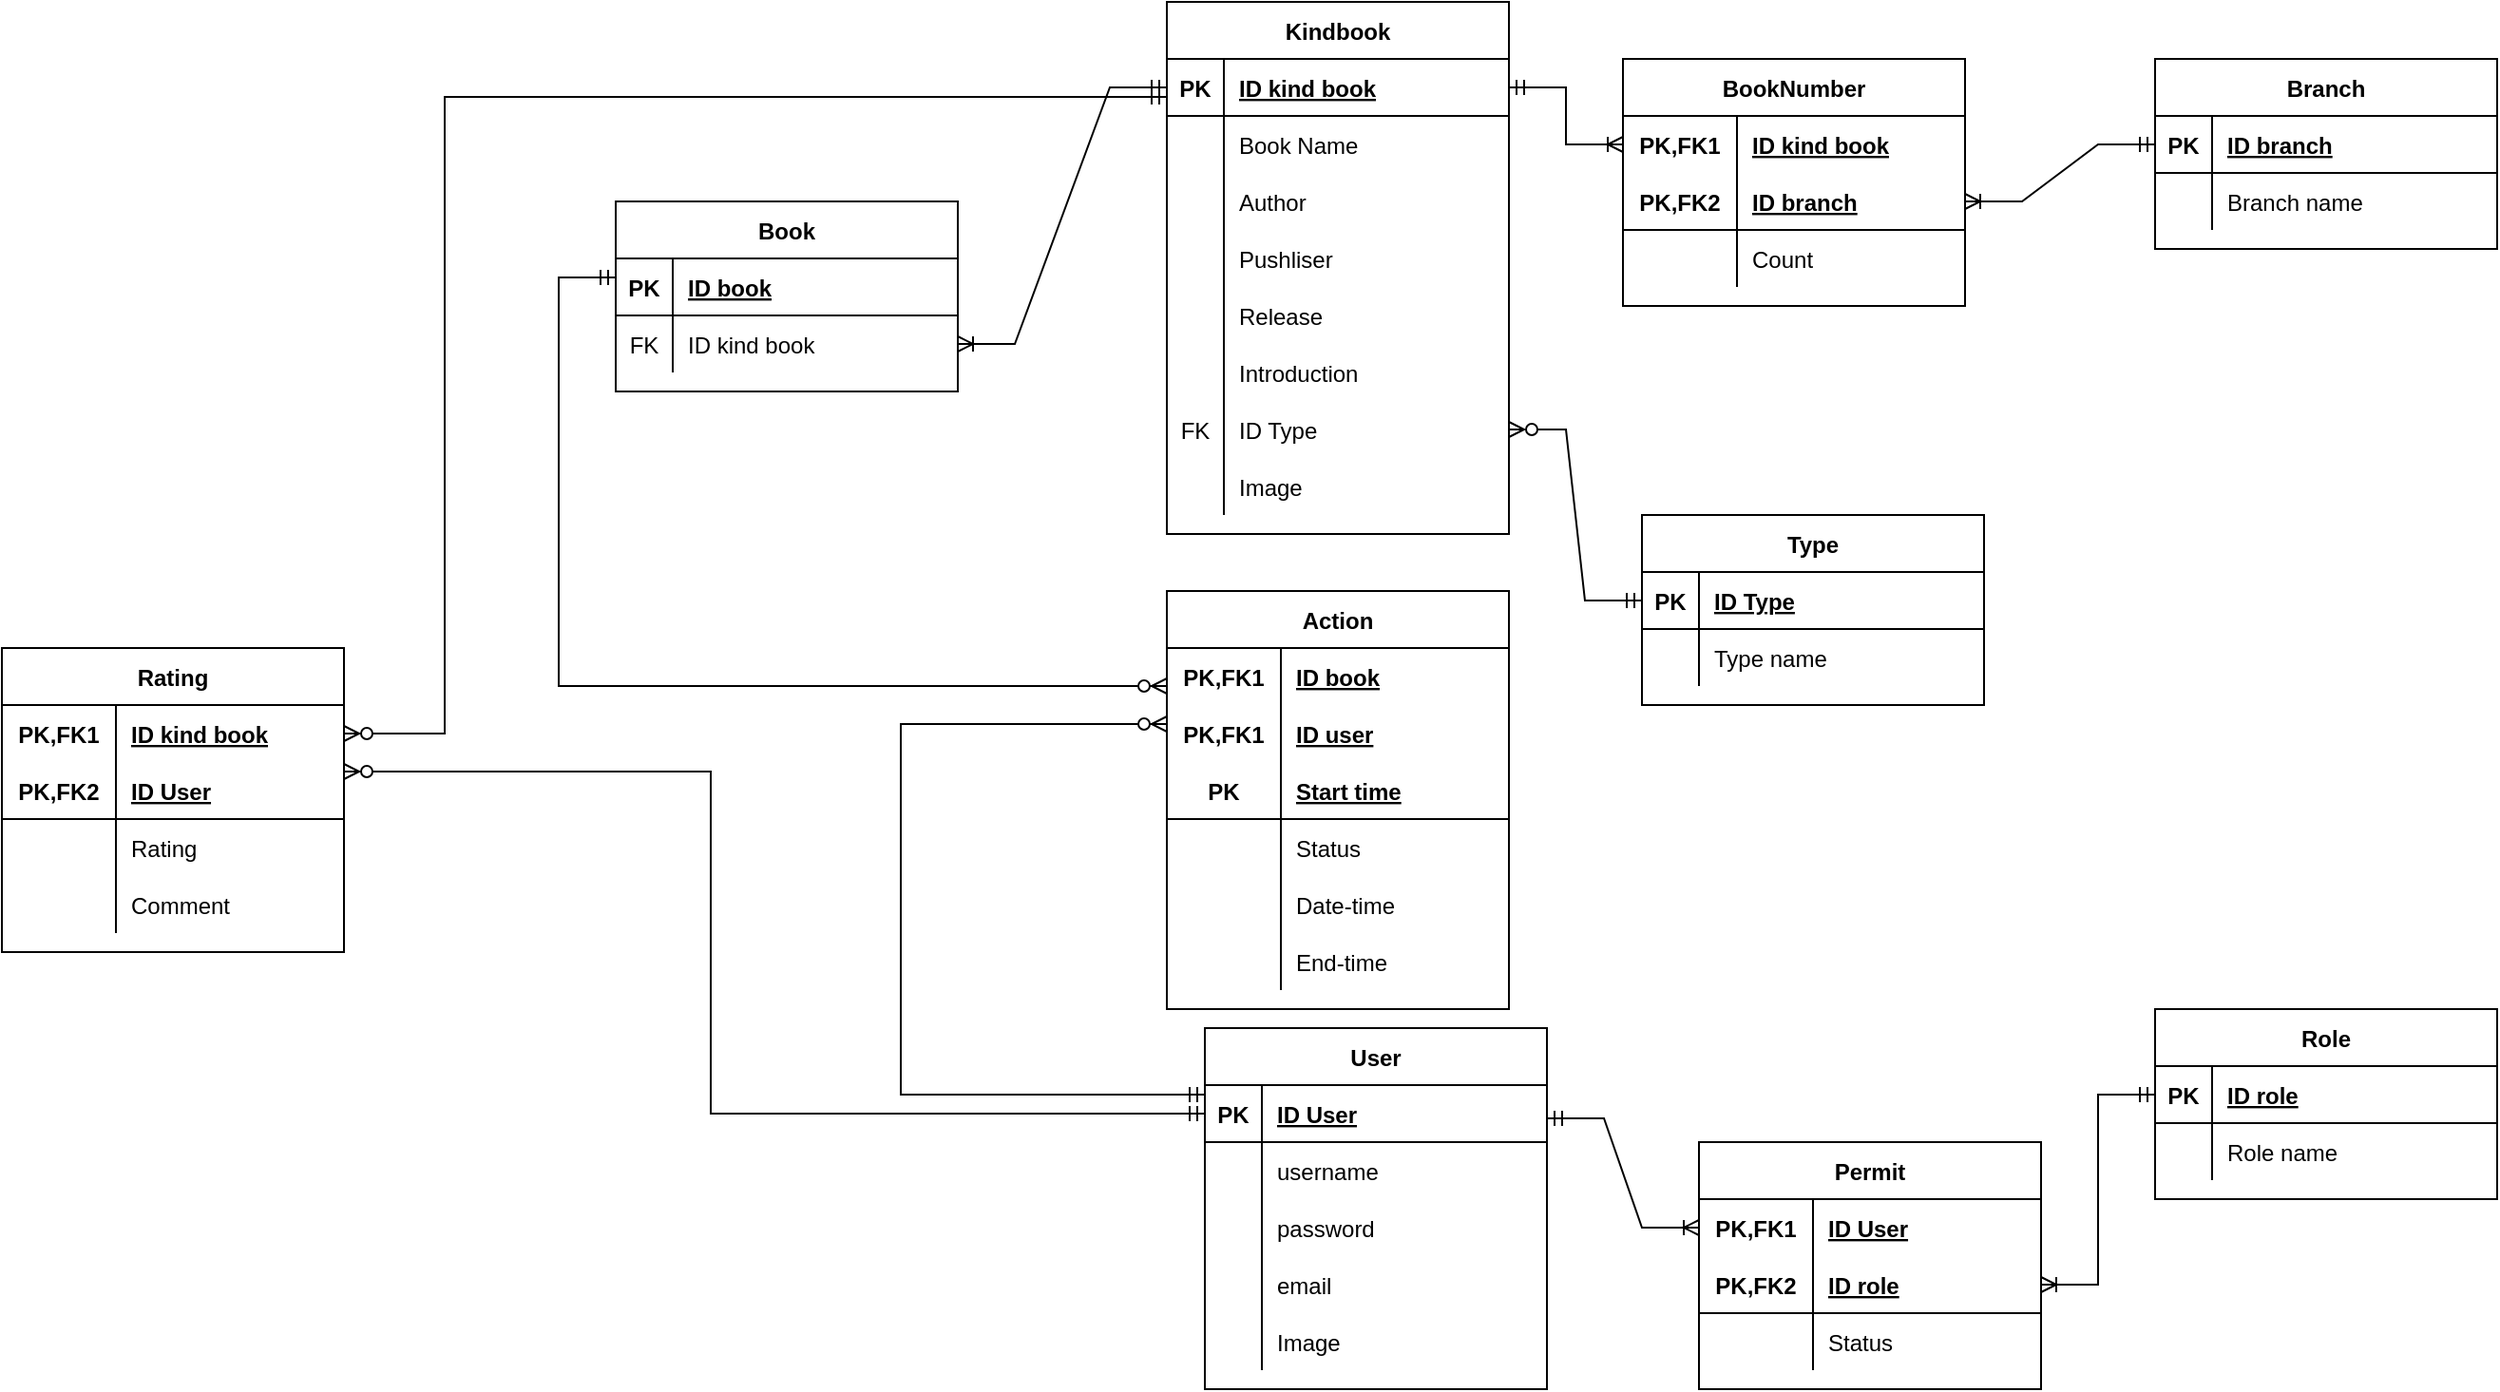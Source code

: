 <mxfile version="20.2.3" type="device"><diagram id="ynbLyinVr9GkVWwmuMhl" name="Trang-1"><mxGraphModel dx="2249" dy="794" grid="1" gridSize="10" guides="1" tooltips="1" connect="1" arrows="1" fold="1" page="1" pageScale="1" pageWidth="827" pageHeight="1169" math="0" shadow="0"><root><mxCell id="0"/><mxCell id="1" parent="0"/><mxCell id="u2M3tvChllWjG_p4Eokf-32" value="Kindbook" style="shape=table;startSize=30;container=1;collapsible=1;childLayout=tableLayout;fixedRows=1;rowLines=0;fontStyle=1;align=center;resizeLast=1;" parent="1" vertex="1"><mxGeometry x="110" y="330" width="180" height="280" as="geometry"/></mxCell><mxCell id="u2M3tvChllWjG_p4Eokf-33" value="" style="shape=tableRow;horizontal=0;startSize=0;swimlaneHead=0;swimlaneBody=0;fillColor=none;collapsible=0;dropTarget=0;points=[[0,0.5],[1,0.5]];portConstraint=eastwest;top=0;left=0;right=0;bottom=1;" parent="u2M3tvChllWjG_p4Eokf-32" vertex="1"><mxGeometry y="30" width="180" height="30" as="geometry"/></mxCell><mxCell id="u2M3tvChllWjG_p4Eokf-34" value="PK" style="shape=partialRectangle;connectable=0;fillColor=none;top=0;left=0;bottom=0;right=0;fontStyle=1;overflow=hidden;" parent="u2M3tvChllWjG_p4Eokf-33" vertex="1"><mxGeometry width="30" height="30" as="geometry"><mxRectangle width="30" height="30" as="alternateBounds"/></mxGeometry></mxCell><mxCell id="u2M3tvChllWjG_p4Eokf-35" value="ID kind book" style="shape=partialRectangle;connectable=0;fillColor=none;top=0;left=0;bottom=0;right=0;align=left;spacingLeft=6;fontStyle=5;overflow=hidden;" parent="u2M3tvChllWjG_p4Eokf-33" vertex="1"><mxGeometry x="30" width="150" height="30" as="geometry"><mxRectangle width="150" height="30" as="alternateBounds"/></mxGeometry></mxCell><mxCell id="u2M3tvChllWjG_p4Eokf-36" value="" style="shape=tableRow;horizontal=0;startSize=0;swimlaneHead=0;swimlaneBody=0;fillColor=none;collapsible=0;dropTarget=0;points=[[0,0.5],[1,0.5]];portConstraint=eastwest;top=0;left=0;right=0;bottom=0;" parent="u2M3tvChllWjG_p4Eokf-32" vertex="1"><mxGeometry y="60" width="180" height="30" as="geometry"/></mxCell><mxCell id="u2M3tvChllWjG_p4Eokf-37" value="" style="shape=partialRectangle;connectable=0;fillColor=none;top=0;left=0;bottom=0;right=0;editable=1;overflow=hidden;" parent="u2M3tvChllWjG_p4Eokf-36" vertex="1"><mxGeometry width="30" height="30" as="geometry"><mxRectangle width="30" height="30" as="alternateBounds"/></mxGeometry></mxCell><mxCell id="u2M3tvChllWjG_p4Eokf-38" value="Book Name" style="shape=partialRectangle;connectable=0;fillColor=none;top=0;left=0;bottom=0;right=0;align=left;spacingLeft=6;overflow=hidden;" parent="u2M3tvChllWjG_p4Eokf-36" vertex="1"><mxGeometry x="30" width="150" height="30" as="geometry"><mxRectangle width="150" height="30" as="alternateBounds"/></mxGeometry></mxCell><mxCell id="u2M3tvChllWjG_p4Eokf-39" value="" style="shape=tableRow;horizontal=0;startSize=0;swimlaneHead=0;swimlaneBody=0;fillColor=none;collapsible=0;dropTarget=0;points=[[0,0.5],[1,0.5]];portConstraint=eastwest;top=0;left=0;right=0;bottom=0;" parent="u2M3tvChllWjG_p4Eokf-32" vertex="1"><mxGeometry y="90" width="180" height="30" as="geometry"/></mxCell><mxCell id="u2M3tvChllWjG_p4Eokf-40" value="" style="shape=partialRectangle;connectable=0;fillColor=none;top=0;left=0;bottom=0;right=0;editable=1;overflow=hidden;" parent="u2M3tvChllWjG_p4Eokf-39" vertex="1"><mxGeometry width="30" height="30" as="geometry"><mxRectangle width="30" height="30" as="alternateBounds"/></mxGeometry></mxCell><mxCell id="u2M3tvChllWjG_p4Eokf-41" value="Author" style="shape=partialRectangle;connectable=0;fillColor=none;top=0;left=0;bottom=0;right=0;align=left;spacingLeft=6;overflow=hidden;" parent="u2M3tvChllWjG_p4Eokf-39" vertex="1"><mxGeometry x="30" width="150" height="30" as="geometry"><mxRectangle width="150" height="30" as="alternateBounds"/></mxGeometry></mxCell><mxCell id="u2M3tvChllWjG_p4Eokf-42" value="" style="shape=tableRow;horizontal=0;startSize=0;swimlaneHead=0;swimlaneBody=0;fillColor=none;collapsible=0;dropTarget=0;points=[[0,0.5],[1,0.5]];portConstraint=eastwest;top=0;left=0;right=0;bottom=0;" parent="u2M3tvChllWjG_p4Eokf-32" vertex="1"><mxGeometry y="120" width="180" height="30" as="geometry"/></mxCell><mxCell id="u2M3tvChllWjG_p4Eokf-43" value="" style="shape=partialRectangle;connectable=0;fillColor=none;top=0;left=0;bottom=0;right=0;editable=1;overflow=hidden;" parent="u2M3tvChllWjG_p4Eokf-42" vertex="1"><mxGeometry width="30" height="30" as="geometry"><mxRectangle width="30" height="30" as="alternateBounds"/></mxGeometry></mxCell><mxCell id="u2M3tvChllWjG_p4Eokf-44" value="Pushliser" style="shape=partialRectangle;connectable=0;fillColor=none;top=0;left=0;bottom=0;right=0;align=left;spacingLeft=6;overflow=hidden;" parent="u2M3tvChllWjG_p4Eokf-42" vertex="1"><mxGeometry x="30" width="150" height="30" as="geometry"><mxRectangle width="150" height="30" as="alternateBounds"/></mxGeometry></mxCell><mxCell id="u2M3tvChllWjG_p4Eokf-45" value="" style="shape=tableRow;horizontal=0;startSize=0;swimlaneHead=0;swimlaneBody=0;fillColor=none;collapsible=0;dropTarget=0;points=[[0,0.5],[1,0.5]];portConstraint=eastwest;top=0;left=0;right=0;bottom=0;" parent="u2M3tvChllWjG_p4Eokf-32" vertex="1"><mxGeometry y="150" width="180" height="30" as="geometry"/></mxCell><mxCell id="u2M3tvChllWjG_p4Eokf-46" value="" style="shape=partialRectangle;connectable=0;fillColor=none;top=0;left=0;bottom=0;right=0;editable=1;overflow=hidden;" parent="u2M3tvChllWjG_p4Eokf-45" vertex="1"><mxGeometry width="30" height="30" as="geometry"><mxRectangle width="30" height="30" as="alternateBounds"/></mxGeometry></mxCell><mxCell id="u2M3tvChllWjG_p4Eokf-47" value="Release" style="shape=partialRectangle;connectable=0;fillColor=none;top=0;left=0;bottom=0;right=0;align=left;spacingLeft=6;overflow=hidden;" parent="u2M3tvChllWjG_p4Eokf-45" vertex="1"><mxGeometry x="30" width="150" height="30" as="geometry"><mxRectangle width="150" height="30" as="alternateBounds"/></mxGeometry></mxCell><mxCell id="u2M3tvChllWjG_p4Eokf-48" value="" style="shape=tableRow;horizontal=0;startSize=0;swimlaneHead=0;swimlaneBody=0;fillColor=none;collapsible=0;dropTarget=0;points=[[0,0.5],[1,0.5]];portConstraint=eastwest;top=0;left=0;right=0;bottom=0;" parent="u2M3tvChllWjG_p4Eokf-32" vertex="1"><mxGeometry y="180" width="180" height="30" as="geometry"/></mxCell><mxCell id="u2M3tvChllWjG_p4Eokf-49" value="" style="shape=partialRectangle;connectable=0;fillColor=none;top=0;left=0;bottom=0;right=0;editable=1;overflow=hidden;" parent="u2M3tvChllWjG_p4Eokf-48" vertex="1"><mxGeometry width="30" height="30" as="geometry"><mxRectangle width="30" height="30" as="alternateBounds"/></mxGeometry></mxCell><mxCell id="u2M3tvChllWjG_p4Eokf-50" value="Introduction" style="shape=partialRectangle;connectable=0;fillColor=none;top=0;left=0;bottom=0;right=0;align=left;spacingLeft=6;overflow=hidden;" parent="u2M3tvChllWjG_p4Eokf-48" vertex="1"><mxGeometry x="30" width="150" height="30" as="geometry"><mxRectangle width="150" height="30" as="alternateBounds"/></mxGeometry></mxCell><mxCell id="u2M3tvChllWjG_p4Eokf-151" value="" style="shape=tableRow;horizontal=0;startSize=0;swimlaneHead=0;swimlaneBody=0;fillColor=none;collapsible=0;dropTarget=0;points=[[0,0.5],[1,0.5]];portConstraint=eastwest;top=0;left=0;right=0;bottom=0;" parent="u2M3tvChllWjG_p4Eokf-32" vertex="1"><mxGeometry y="210" width="180" height="30" as="geometry"/></mxCell><mxCell id="u2M3tvChllWjG_p4Eokf-152" value="FK" style="shape=partialRectangle;connectable=0;fillColor=none;top=0;left=0;bottom=0;right=0;editable=1;overflow=hidden;" parent="u2M3tvChllWjG_p4Eokf-151" vertex="1"><mxGeometry width="30" height="30" as="geometry"><mxRectangle width="30" height="30" as="alternateBounds"/></mxGeometry></mxCell><mxCell id="u2M3tvChllWjG_p4Eokf-153" value="ID Type" style="shape=partialRectangle;connectable=0;fillColor=none;top=0;left=0;bottom=0;right=0;align=left;spacingLeft=6;overflow=hidden;" parent="u2M3tvChllWjG_p4Eokf-151" vertex="1"><mxGeometry x="30" width="150" height="30" as="geometry"><mxRectangle width="150" height="30" as="alternateBounds"/></mxGeometry></mxCell><mxCell id="UcH293ImdCMEPol0Ct0X-11" value="" style="shape=tableRow;horizontal=0;startSize=0;swimlaneHead=0;swimlaneBody=0;fillColor=none;collapsible=0;dropTarget=0;points=[[0,0.5],[1,0.5]];portConstraint=eastwest;top=0;left=0;right=0;bottom=0;" vertex="1" parent="u2M3tvChllWjG_p4Eokf-32"><mxGeometry y="240" width="180" height="30" as="geometry"/></mxCell><mxCell id="UcH293ImdCMEPol0Ct0X-12" value="" style="shape=partialRectangle;connectable=0;fillColor=none;top=0;left=0;bottom=0;right=0;editable=1;overflow=hidden;" vertex="1" parent="UcH293ImdCMEPol0Ct0X-11"><mxGeometry width="30" height="30" as="geometry"><mxRectangle width="30" height="30" as="alternateBounds"/></mxGeometry></mxCell><mxCell id="UcH293ImdCMEPol0Ct0X-13" value="Image" style="shape=partialRectangle;connectable=0;fillColor=none;top=0;left=0;bottom=0;right=0;align=left;spacingLeft=6;overflow=hidden;" vertex="1" parent="UcH293ImdCMEPol0Ct0X-11"><mxGeometry x="30" width="150" height="30" as="geometry"><mxRectangle width="150" height="30" as="alternateBounds"/></mxGeometry></mxCell><mxCell id="u2M3tvChllWjG_p4Eokf-51" value="Branch" style="shape=table;startSize=30;container=1;collapsible=1;childLayout=tableLayout;fixedRows=1;rowLines=0;fontStyle=1;align=center;resizeLast=1;" parent="1" vertex="1"><mxGeometry x="630" y="360" width="180" height="100" as="geometry"/></mxCell><mxCell id="u2M3tvChllWjG_p4Eokf-52" value="" style="shape=tableRow;horizontal=0;startSize=0;swimlaneHead=0;swimlaneBody=0;fillColor=none;collapsible=0;dropTarget=0;points=[[0,0.5],[1,0.5]];portConstraint=eastwest;top=0;left=0;right=0;bottom=1;" parent="u2M3tvChllWjG_p4Eokf-51" vertex="1"><mxGeometry y="30" width="180" height="30" as="geometry"/></mxCell><mxCell id="u2M3tvChllWjG_p4Eokf-53" value="PK" style="shape=partialRectangle;connectable=0;fillColor=none;top=0;left=0;bottom=0;right=0;fontStyle=1;overflow=hidden;" parent="u2M3tvChllWjG_p4Eokf-52" vertex="1"><mxGeometry width="30" height="30" as="geometry"><mxRectangle width="30" height="30" as="alternateBounds"/></mxGeometry></mxCell><mxCell id="u2M3tvChllWjG_p4Eokf-54" value="ID branch" style="shape=partialRectangle;connectable=0;fillColor=none;top=0;left=0;bottom=0;right=0;align=left;spacingLeft=6;fontStyle=5;overflow=hidden;" parent="u2M3tvChllWjG_p4Eokf-52" vertex="1"><mxGeometry x="30" width="150" height="30" as="geometry"><mxRectangle width="150" height="30" as="alternateBounds"/></mxGeometry></mxCell><mxCell id="u2M3tvChllWjG_p4Eokf-55" value="" style="shape=tableRow;horizontal=0;startSize=0;swimlaneHead=0;swimlaneBody=0;fillColor=none;collapsible=0;dropTarget=0;points=[[0,0.5],[1,0.5]];portConstraint=eastwest;top=0;left=0;right=0;bottom=0;" parent="u2M3tvChllWjG_p4Eokf-51" vertex="1"><mxGeometry y="60" width="180" height="30" as="geometry"/></mxCell><mxCell id="u2M3tvChllWjG_p4Eokf-56" value="" style="shape=partialRectangle;connectable=0;fillColor=none;top=0;left=0;bottom=0;right=0;editable=1;overflow=hidden;" parent="u2M3tvChllWjG_p4Eokf-55" vertex="1"><mxGeometry width="30" height="30" as="geometry"><mxRectangle width="30" height="30" as="alternateBounds"/></mxGeometry></mxCell><mxCell id="u2M3tvChllWjG_p4Eokf-57" value="Branch name" style="shape=partialRectangle;connectable=0;fillColor=none;top=0;left=0;bottom=0;right=0;align=left;spacingLeft=6;overflow=hidden;" parent="u2M3tvChllWjG_p4Eokf-55" vertex="1"><mxGeometry x="30" width="150" height="30" as="geometry"><mxRectangle width="150" height="30" as="alternateBounds"/></mxGeometry></mxCell><mxCell id="u2M3tvChllWjG_p4Eokf-70" value="BookNumber" style="shape=table;startSize=30;container=1;collapsible=1;childLayout=tableLayout;fixedRows=1;rowLines=0;fontStyle=1;align=center;resizeLast=1;" parent="1" vertex="1"><mxGeometry x="350" y="360" width="180" height="130" as="geometry"/></mxCell><mxCell id="u2M3tvChllWjG_p4Eokf-71" value="" style="shape=tableRow;horizontal=0;startSize=0;swimlaneHead=0;swimlaneBody=0;fillColor=none;collapsible=0;dropTarget=0;points=[[0,0.5],[1,0.5]];portConstraint=eastwest;top=0;left=0;right=0;bottom=0;" parent="u2M3tvChllWjG_p4Eokf-70" vertex="1"><mxGeometry y="30" width="180" height="30" as="geometry"/></mxCell><mxCell id="u2M3tvChllWjG_p4Eokf-72" value="PK,FK1" style="shape=partialRectangle;connectable=0;fillColor=none;top=0;left=0;bottom=0;right=0;fontStyle=1;overflow=hidden;" parent="u2M3tvChllWjG_p4Eokf-71" vertex="1"><mxGeometry width="60" height="30" as="geometry"><mxRectangle width="60" height="30" as="alternateBounds"/></mxGeometry></mxCell><mxCell id="u2M3tvChllWjG_p4Eokf-73" value="ID kind book" style="shape=partialRectangle;connectable=0;fillColor=none;top=0;left=0;bottom=0;right=0;align=left;spacingLeft=6;fontStyle=5;overflow=hidden;" parent="u2M3tvChllWjG_p4Eokf-71" vertex="1"><mxGeometry x="60" width="120" height="30" as="geometry"><mxRectangle width="120" height="30" as="alternateBounds"/></mxGeometry></mxCell><mxCell id="u2M3tvChllWjG_p4Eokf-74" value="" style="shape=tableRow;horizontal=0;startSize=0;swimlaneHead=0;swimlaneBody=0;fillColor=none;collapsible=0;dropTarget=0;points=[[0,0.5],[1,0.5]];portConstraint=eastwest;top=0;left=0;right=0;bottom=1;" parent="u2M3tvChllWjG_p4Eokf-70" vertex="1"><mxGeometry y="60" width="180" height="30" as="geometry"/></mxCell><mxCell id="u2M3tvChllWjG_p4Eokf-75" value="PK,FK2" style="shape=partialRectangle;connectable=0;fillColor=none;top=0;left=0;bottom=0;right=0;fontStyle=1;overflow=hidden;" parent="u2M3tvChllWjG_p4Eokf-74" vertex="1"><mxGeometry width="60" height="30" as="geometry"><mxRectangle width="60" height="30" as="alternateBounds"/></mxGeometry></mxCell><mxCell id="u2M3tvChllWjG_p4Eokf-76" value="ID branch" style="shape=partialRectangle;connectable=0;fillColor=none;top=0;left=0;bottom=0;right=0;align=left;spacingLeft=6;fontStyle=5;overflow=hidden;" parent="u2M3tvChllWjG_p4Eokf-74" vertex="1"><mxGeometry x="60" width="120" height="30" as="geometry"><mxRectangle width="120" height="30" as="alternateBounds"/></mxGeometry></mxCell><mxCell id="u2M3tvChllWjG_p4Eokf-77" value="" style="shape=tableRow;horizontal=0;startSize=0;swimlaneHead=0;swimlaneBody=0;fillColor=none;collapsible=0;dropTarget=0;points=[[0,0.5],[1,0.5]];portConstraint=eastwest;top=0;left=0;right=0;bottom=0;" parent="u2M3tvChllWjG_p4Eokf-70" vertex="1"><mxGeometry y="90" width="180" height="30" as="geometry"/></mxCell><mxCell id="u2M3tvChllWjG_p4Eokf-78" value="" style="shape=partialRectangle;connectable=0;fillColor=none;top=0;left=0;bottom=0;right=0;editable=1;overflow=hidden;" parent="u2M3tvChllWjG_p4Eokf-77" vertex="1"><mxGeometry width="60" height="30" as="geometry"><mxRectangle width="60" height="30" as="alternateBounds"/></mxGeometry></mxCell><mxCell id="u2M3tvChllWjG_p4Eokf-79" value="Count" style="shape=partialRectangle;connectable=0;fillColor=none;top=0;left=0;bottom=0;right=0;align=left;spacingLeft=6;overflow=hidden;" parent="u2M3tvChllWjG_p4Eokf-77" vertex="1"><mxGeometry x="60" width="120" height="30" as="geometry"><mxRectangle width="120" height="30" as="alternateBounds"/></mxGeometry></mxCell><mxCell id="u2M3tvChllWjG_p4Eokf-83" value="" style="edgeStyle=entityRelationEdgeStyle;fontSize=12;html=1;endArrow=ERoneToMany;startArrow=ERmandOne;rounded=0;exitX=1;exitY=0.5;exitDx=0;exitDy=0;startFill=0;endFill=0;" parent="1" source="u2M3tvChllWjG_p4Eokf-33" target="u2M3tvChllWjG_p4Eokf-71" edge="1"><mxGeometry width="100" height="100" relative="1" as="geometry"><mxPoint x="360" y="660" as="sourcePoint"/><mxPoint x="460" y="560" as="targetPoint"/></mxGeometry></mxCell><mxCell id="u2M3tvChllWjG_p4Eokf-84" value="" style="edgeStyle=entityRelationEdgeStyle;fontSize=12;html=1;endArrow=ERoneToMany;startArrow=ERmandOne;rounded=0;startFill=0;endFill=0;" parent="1" source="u2M3tvChllWjG_p4Eokf-52" target="u2M3tvChllWjG_p4Eokf-74" edge="1"><mxGeometry width="100" height="100" relative="1" as="geometry"><mxPoint x="270" y="417" as="sourcePoint"/><mxPoint x="360" y="415" as="targetPoint"/></mxGeometry></mxCell><mxCell id="u2M3tvChllWjG_p4Eokf-85" value="User" style="shape=table;startSize=30;container=1;collapsible=1;childLayout=tableLayout;fixedRows=1;rowLines=0;fontStyle=1;align=center;resizeLast=1;" parent="1" vertex="1"><mxGeometry x="130" y="870" width="180" height="190" as="geometry"/></mxCell><mxCell id="u2M3tvChllWjG_p4Eokf-86" value="" style="shape=tableRow;horizontal=0;startSize=0;swimlaneHead=0;swimlaneBody=0;fillColor=none;collapsible=0;dropTarget=0;points=[[0,0.5],[1,0.5]];portConstraint=eastwest;top=0;left=0;right=0;bottom=1;" parent="u2M3tvChllWjG_p4Eokf-85" vertex="1"><mxGeometry y="30" width="180" height="30" as="geometry"/></mxCell><mxCell id="u2M3tvChllWjG_p4Eokf-87" value="PK" style="shape=partialRectangle;connectable=0;fillColor=none;top=0;left=0;bottom=0;right=0;fontStyle=1;overflow=hidden;" parent="u2M3tvChllWjG_p4Eokf-86" vertex="1"><mxGeometry width="30" height="30" as="geometry"><mxRectangle width="30" height="30" as="alternateBounds"/></mxGeometry></mxCell><mxCell id="u2M3tvChllWjG_p4Eokf-88" value="ID User" style="shape=partialRectangle;connectable=0;fillColor=none;top=0;left=0;bottom=0;right=0;align=left;spacingLeft=6;fontStyle=5;overflow=hidden;" parent="u2M3tvChllWjG_p4Eokf-86" vertex="1"><mxGeometry x="30" width="150" height="30" as="geometry"><mxRectangle width="150" height="30" as="alternateBounds"/></mxGeometry></mxCell><mxCell id="u2M3tvChllWjG_p4Eokf-89" value="" style="shape=tableRow;horizontal=0;startSize=0;swimlaneHead=0;swimlaneBody=0;fillColor=none;collapsible=0;dropTarget=0;points=[[0,0.5],[1,0.5]];portConstraint=eastwest;top=0;left=0;right=0;bottom=0;" parent="u2M3tvChllWjG_p4Eokf-85" vertex="1"><mxGeometry y="60" width="180" height="30" as="geometry"/></mxCell><mxCell id="u2M3tvChllWjG_p4Eokf-90" value="" style="shape=partialRectangle;connectable=0;fillColor=none;top=0;left=0;bottom=0;right=0;editable=1;overflow=hidden;" parent="u2M3tvChllWjG_p4Eokf-89" vertex="1"><mxGeometry width="30" height="30" as="geometry"><mxRectangle width="30" height="30" as="alternateBounds"/></mxGeometry></mxCell><mxCell id="u2M3tvChllWjG_p4Eokf-91" value="username" style="shape=partialRectangle;connectable=0;fillColor=none;top=0;left=0;bottom=0;right=0;align=left;spacingLeft=6;overflow=hidden;" parent="u2M3tvChllWjG_p4Eokf-89" vertex="1"><mxGeometry x="30" width="150" height="30" as="geometry"><mxRectangle width="150" height="30" as="alternateBounds"/></mxGeometry></mxCell><mxCell id="u2M3tvChllWjG_p4Eokf-92" value="" style="shape=tableRow;horizontal=0;startSize=0;swimlaneHead=0;swimlaneBody=0;fillColor=none;collapsible=0;dropTarget=0;points=[[0,0.5],[1,0.5]];portConstraint=eastwest;top=0;left=0;right=0;bottom=0;" parent="u2M3tvChllWjG_p4Eokf-85" vertex="1"><mxGeometry y="90" width="180" height="30" as="geometry"/></mxCell><mxCell id="u2M3tvChllWjG_p4Eokf-93" value="" style="shape=partialRectangle;connectable=0;fillColor=none;top=0;left=0;bottom=0;right=0;editable=1;overflow=hidden;" parent="u2M3tvChllWjG_p4Eokf-92" vertex="1"><mxGeometry width="30" height="30" as="geometry"><mxRectangle width="30" height="30" as="alternateBounds"/></mxGeometry></mxCell><mxCell id="u2M3tvChllWjG_p4Eokf-94" value="password" style="shape=partialRectangle;connectable=0;fillColor=none;top=0;left=0;bottom=0;right=0;align=left;spacingLeft=6;overflow=hidden;" parent="u2M3tvChllWjG_p4Eokf-92" vertex="1"><mxGeometry x="30" width="150" height="30" as="geometry"><mxRectangle width="150" height="30" as="alternateBounds"/></mxGeometry></mxCell><mxCell id="u2M3tvChllWjG_p4Eokf-95" value="" style="shape=tableRow;horizontal=0;startSize=0;swimlaneHead=0;swimlaneBody=0;fillColor=none;collapsible=0;dropTarget=0;points=[[0,0.5],[1,0.5]];portConstraint=eastwest;top=0;left=0;right=0;bottom=0;" parent="u2M3tvChllWjG_p4Eokf-85" vertex="1"><mxGeometry y="120" width="180" height="30" as="geometry"/></mxCell><mxCell id="u2M3tvChllWjG_p4Eokf-96" value="" style="shape=partialRectangle;connectable=0;fillColor=none;top=0;left=0;bottom=0;right=0;editable=1;overflow=hidden;" parent="u2M3tvChllWjG_p4Eokf-95" vertex="1"><mxGeometry width="30" height="30" as="geometry"><mxRectangle width="30" height="30" as="alternateBounds"/></mxGeometry></mxCell><mxCell id="u2M3tvChllWjG_p4Eokf-97" value="email" style="shape=partialRectangle;connectable=0;fillColor=none;top=0;left=0;bottom=0;right=0;align=left;spacingLeft=6;overflow=hidden;" parent="u2M3tvChllWjG_p4Eokf-95" vertex="1"><mxGeometry x="30" width="150" height="30" as="geometry"><mxRectangle width="150" height="30" as="alternateBounds"/></mxGeometry></mxCell><mxCell id="UcH293ImdCMEPol0Ct0X-14" value="" style="shape=tableRow;horizontal=0;startSize=0;swimlaneHead=0;swimlaneBody=0;fillColor=none;collapsible=0;dropTarget=0;points=[[0,0.5],[1,0.5]];portConstraint=eastwest;top=0;left=0;right=0;bottom=0;" vertex="1" parent="u2M3tvChllWjG_p4Eokf-85"><mxGeometry y="150" width="180" height="30" as="geometry"/></mxCell><mxCell id="UcH293ImdCMEPol0Ct0X-15" value="" style="shape=partialRectangle;connectable=0;fillColor=none;top=0;left=0;bottom=0;right=0;editable=1;overflow=hidden;" vertex="1" parent="UcH293ImdCMEPol0Ct0X-14"><mxGeometry width="30" height="30" as="geometry"><mxRectangle width="30" height="30" as="alternateBounds"/></mxGeometry></mxCell><mxCell id="UcH293ImdCMEPol0Ct0X-16" value="Image" style="shape=partialRectangle;connectable=0;fillColor=none;top=0;left=0;bottom=0;right=0;align=left;spacingLeft=6;overflow=hidden;" vertex="1" parent="UcH293ImdCMEPol0Ct0X-14"><mxGeometry x="30" width="150" height="30" as="geometry"><mxRectangle width="150" height="30" as="alternateBounds"/></mxGeometry></mxCell><mxCell id="u2M3tvChllWjG_p4Eokf-98" value="Role" style="shape=table;startSize=30;container=1;collapsible=1;childLayout=tableLayout;fixedRows=1;rowLines=0;fontStyle=1;align=center;resizeLast=1;" parent="1" vertex="1"><mxGeometry x="630" y="860" width="180" height="100" as="geometry"/></mxCell><mxCell id="u2M3tvChllWjG_p4Eokf-99" value="" style="shape=tableRow;horizontal=0;startSize=0;swimlaneHead=0;swimlaneBody=0;fillColor=none;collapsible=0;dropTarget=0;points=[[0,0.5],[1,0.5]];portConstraint=eastwest;top=0;left=0;right=0;bottom=1;" parent="u2M3tvChllWjG_p4Eokf-98" vertex="1"><mxGeometry y="30" width="180" height="30" as="geometry"/></mxCell><mxCell id="u2M3tvChllWjG_p4Eokf-100" value="PK" style="shape=partialRectangle;connectable=0;fillColor=none;top=0;left=0;bottom=0;right=0;fontStyle=1;overflow=hidden;" parent="u2M3tvChllWjG_p4Eokf-99" vertex="1"><mxGeometry width="30" height="30" as="geometry"><mxRectangle width="30" height="30" as="alternateBounds"/></mxGeometry></mxCell><mxCell id="u2M3tvChllWjG_p4Eokf-101" value="ID role" style="shape=partialRectangle;connectable=0;fillColor=none;top=0;left=0;bottom=0;right=0;align=left;spacingLeft=6;fontStyle=5;overflow=hidden;" parent="u2M3tvChllWjG_p4Eokf-99" vertex="1"><mxGeometry x="30" width="150" height="30" as="geometry"><mxRectangle width="150" height="30" as="alternateBounds"/></mxGeometry></mxCell><mxCell id="u2M3tvChllWjG_p4Eokf-102" value="" style="shape=tableRow;horizontal=0;startSize=0;swimlaneHead=0;swimlaneBody=0;fillColor=none;collapsible=0;dropTarget=0;points=[[0,0.5],[1,0.5]];portConstraint=eastwest;top=0;left=0;right=0;bottom=0;" parent="u2M3tvChllWjG_p4Eokf-98" vertex="1"><mxGeometry y="60" width="180" height="30" as="geometry"/></mxCell><mxCell id="u2M3tvChllWjG_p4Eokf-103" value="" style="shape=partialRectangle;connectable=0;fillColor=none;top=0;left=0;bottom=0;right=0;editable=1;overflow=hidden;" parent="u2M3tvChllWjG_p4Eokf-102" vertex="1"><mxGeometry width="30" height="30" as="geometry"><mxRectangle width="30" height="30" as="alternateBounds"/></mxGeometry></mxCell><mxCell id="u2M3tvChllWjG_p4Eokf-104" value="Role name" style="shape=partialRectangle;connectable=0;fillColor=none;top=0;left=0;bottom=0;right=0;align=left;spacingLeft=6;overflow=hidden;" parent="u2M3tvChllWjG_p4Eokf-102" vertex="1"><mxGeometry x="30" width="150" height="30" as="geometry"><mxRectangle width="150" height="30" as="alternateBounds"/></mxGeometry></mxCell><mxCell id="u2M3tvChllWjG_p4Eokf-121" value="" style="edgeStyle=entityRelationEdgeStyle;fontSize=12;html=1;endArrow=ERoneToMany;startArrow=ERmandOne;rounded=0;exitX=1;exitY=0.25;exitDx=0;exitDy=0;startFill=0;endFill=0;" parent="1" source="u2M3tvChllWjG_p4Eokf-85" target="u2M3tvChllWjG_p4Eokf-183" edge="1"><mxGeometry width="100" height="100" relative="1" as="geometry"><mxPoint x="265" y="625" as="sourcePoint"/><mxPoint x="355" y="625" as="targetPoint"/></mxGeometry></mxCell><mxCell id="u2M3tvChllWjG_p4Eokf-122" value="" style="edgeStyle=entityRelationEdgeStyle;fontSize=12;html=1;endArrow=ERoneToMany;startArrow=ERmandOne;rounded=0;exitX=0;exitY=0.5;exitDx=0;exitDy=0;startFill=0;endFill=0;" parent="1" source="u2M3tvChllWjG_p4Eokf-99" target="u2M3tvChllWjG_p4Eokf-186" edge="1"><mxGeometry width="100" height="100" relative="1" as="geometry"><mxPoint x="295" y="910" as="sourcePoint"/><mxPoint x="365" y="925" as="targetPoint"/></mxGeometry></mxCell><mxCell id="u2M3tvChllWjG_p4Eokf-123" value="Action" style="shape=table;startSize=30;container=1;collapsible=1;childLayout=tableLayout;fixedRows=1;rowLines=0;fontStyle=1;align=center;resizeLast=1;" parent="1" vertex="1"><mxGeometry x="110" y="640" width="180" height="220" as="geometry"/></mxCell><mxCell id="u2M3tvChllWjG_p4Eokf-124" value="" style="shape=tableRow;horizontal=0;startSize=0;swimlaneHead=0;swimlaneBody=0;fillColor=none;collapsible=0;dropTarget=0;points=[[0,0.5],[1,0.5]];portConstraint=eastwest;top=0;left=0;right=0;bottom=0;" parent="u2M3tvChllWjG_p4Eokf-123" vertex="1"><mxGeometry y="30" width="180" height="30" as="geometry"/></mxCell><mxCell id="u2M3tvChllWjG_p4Eokf-125" value="PK,FK1" style="shape=partialRectangle;connectable=0;fillColor=none;top=0;left=0;bottom=0;right=0;fontStyle=1;overflow=hidden;" parent="u2M3tvChllWjG_p4Eokf-124" vertex="1"><mxGeometry width="60" height="30" as="geometry"><mxRectangle width="60" height="30" as="alternateBounds"/></mxGeometry></mxCell><mxCell id="u2M3tvChllWjG_p4Eokf-126" value="ID book" style="shape=partialRectangle;connectable=0;fillColor=none;top=0;left=0;bottom=0;right=0;align=left;spacingLeft=6;fontStyle=5;overflow=hidden;" parent="u2M3tvChllWjG_p4Eokf-124" vertex="1"><mxGeometry x="60" width="120" height="30" as="geometry"><mxRectangle width="120" height="30" as="alternateBounds"/></mxGeometry></mxCell><mxCell id="UcH293ImdCMEPol0Ct0X-4" value="" style="shape=tableRow;horizontal=0;startSize=0;swimlaneHead=0;swimlaneBody=0;fillColor=none;collapsible=0;dropTarget=0;points=[[0,0.5],[1,0.5]];portConstraint=eastwest;top=0;left=0;right=0;bottom=0;" vertex="1" parent="u2M3tvChllWjG_p4Eokf-123"><mxGeometry y="60" width="180" height="30" as="geometry"/></mxCell><mxCell id="UcH293ImdCMEPol0Ct0X-5" value="PK,FK1" style="shape=partialRectangle;connectable=0;fillColor=none;top=0;left=0;bottom=0;right=0;fontStyle=1;overflow=hidden;" vertex="1" parent="UcH293ImdCMEPol0Ct0X-4"><mxGeometry width="60" height="30" as="geometry"><mxRectangle width="60" height="30" as="alternateBounds"/></mxGeometry></mxCell><mxCell id="UcH293ImdCMEPol0Ct0X-6" value="ID user" style="shape=partialRectangle;connectable=0;fillColor=none;top=0;left=0;bottom=0;right=0;align=left;spacingLeft=6;fontStyle=5;overflow=hidden;" vertex="1" parent="UcH293ImdCMEPol0Ct0X-4"><mxGeometry x="60" width="120" height="30" as="geometry"><mxRectangle width="120" height="30" as="alternateBounds"/></mxGeometry></mxCell><mxCell id="u2M3tvChllWjG_p4Eokf-127" value="" style="shape=tableRow;horizontal=0;startSize=0;swimlaneHead=0;swimlaneBody=0;fillColor=none;collapsible=0;dropTarget=0;points=[[0,0.5],[1,0.5]];portConstraint=eastwest;top=0;left=0;right=0;bottom=1;" parent="u2M3tvChllWjG_p4Eokf-123" vertex="1"><mxGeometry y="90" width="180" height="30" as="geometry"/></mxCell><mxCell id="u2M3tvChllWjG_p4Eokf-128" value="PK" style="shape=partialRectangle;connectable=0;fillColor=none;top=0;left=0;bottom=0;right=0;fontStyle=1;overflow=hidden;" parent="u2M3tvChllWjG_p4Eokf-127" vertex="1"><mxGeometry width="60" height="30" as="geometry"><mxRectangle width="60" height="30" as="alternateBounds"/></mxGeometry></mxCell><mxCell id="u2M3tvChllWjG_p4Eokf-129" value="Start time" style="shape=partialRectangle;connectable=0;fillColor=none;top=0;left=0;bottom=0;right=0;align=left;spacingLeft=6;fontStyle=5;overflow=hidden;" parent="u2M3tvChllWjG_p4Eokf-127" vertex="1"><mxGeometry x="60" width="120" height="30" as="geometry"><mxRectangle width="120" height="30" as="alternateBounds"/></mxGeometry></mxCell><mxCell id="u2M3tvChllWjG_p4Eokf-130" value="" style="shape=tableRow;horizontal=0;startSize=0;swimlaneHead=0;swimlaneBody=0;fillColor=none;collapsible=0;dropTarget=0;points=[[0,0.5],[1,0.5]];portConstraint=eastwest;top=0;left=0;right=0;bottom=0;" parent="u2M3tvChllWjG_p4Eokf-123" vertex="1"><mxGeometry y="120" width="180" height="30" as="geometry"/></mxCell><mxCell id="u2M3tvChllWjG_p4Eokf-131" value="" style="shape=partialRectangle;connectable=0;fillColor=none;top=0;left=0;bottom=0;right=0;editable=1;overflow=hidden;" parent="u2M3tvChllWjG_p4Eokf-130" vertex="1"><mxGeometry width="60" height="30" as="geometry"><mxRectangle width="60" height="30" as="alternateBounds"/></mxGeometry></mxCell><mxCell id="u2M3tvChllWjG_p4Eokf-132" value="Status" style="shape=partialRectangle;connectable=0;fillColor=none;top=0;left=0;bottom=0;right=0;align=left;spacingLeft=6;overflow=hidden;" parent="u2M3tvChllWjG_p4Eokf-130" vertex="1"><mxGeometry x="60" width="120" height="30" as="geometry"><mxRectangle width="120" height="30" as="alternateBounds"/></mxGeometry></mxCell><mxCell id="u2M3tvChllWjG_p4Eokf-195" value="" style="shape=tableRow;horizontal=0;startSize=0;swimlaneHead=0;swimlaneBody=0;fillColor=none;collapsible=0;dropTarget=0;points=[[0,0.5],[1,0.5]];portConstraint=eastwest;top=0;left=0;right=0;bottom=0;" parent="u2M3tvChllWjG_p4Eokf-123" vertex="1"><mxGeometry y="150" width="180" height="30" as="geometry"/></mxCell><mxCell id="u2M3tvChllWjG_p4Eokf-196" value="" style="shape=partialRectangle;connectable=0;fillColor=none;top=0;left=0;bottom=0;right=0;editable=1;overflow=hidden;" parent="u2M3tvChllWjG_p4Eokf-195" vertex="1"><mxGeometry width="60" height="30" as="geometry"><mxRectangle width="60" height="30" as="alternateBounds"/></mxGeometry></mxCell><mxCell id="u2M3tvChllWjG_p4Eokf-197" value="Date-time" style="shape=partialRectangle;connectable=0;fillColor=none;top=0;left=0;bottom=0;right=0;align=left;spacingLeft=6;overflow=hidden;" parent="u2M3tvChllWjG_p4Eokf-195" vertex="1"><mxGeometry x="60" width="120" height="30" as="geometry"><mxRectangle width="120" height="30" as="alternateBounds"/></mxGeometry></mxCell><mxCell id="u2M3tvChllWjG_p4Eokf-198" value="" style="shape=tableRow;horizontal=0;startSize=0;swimlaneHead=0;swimlaneBody=0;fillColor=none;collapsible=0;dropTarget=0;points=[[0,0.5],[1,0.5]];portConstraint=eastwest;top=0;left=0;right=0;bottom=0;" parent="u2M3tvChllWjG_p4Eokf-123" vertex="1"><mxGeometry y="180" width="180" height="30" as="geometry"/></mxCell><mxCell id="u2M3tvChllWjG_p4Eokf-199" value="" style="shape=partialRectangle;connectable=0;fillColor=none;top=0;left=0;bottom=0;right=0;editable=1;overflow=hidden;" parent="u2M3tvChllWjG_p4Eokf-198" vertex="1"><mxGeometry width="60" height="30" as="geometry"><mxRectangle width="60" height="30" as="alternateBounds"/></mxGeometry></mxCell><mxCell id="u2M3tvChllWjG_p4Eokf-200" value="End-time" style="shape=partialRectangle;connectable=0;fillColor=none;top=0;left=0;bottom=0;right=0;align=left;spacingLeft=6;overflow=hidden;" parent="u2M3tvChllWjG_p4Eokf-198" vertex="1"><mxGeometry x="60" width="120" height="30" as="geometry"><mxRectangle width="120" height="30" as="alternateBounds"/></mxGeometry></mxCell><mxCell id="u2M3tvChllWjG_p4Eokf-136" value="" style="edgeStyle=orthogonalEdgeStyle;fontSize=12;html=1;endArrow=ERzeroToMany;startArrow=ERmandOne;rounded=0;startFill=0;" parent="1" source="u2M3tvChllWjG_p4Eokf-86" target="UcH293ImdCMEPol0Ct0X-4" edge="1"><mxGeometry width="100" height="100" relative="1" as="geometry"><mxPoint x="270" y="415" as="sourcePoint"/><mxPoint x="360" y="415" as="targetPoint"/><Array as="points"><mxPoint x="-30" y="905"/><mxPoint x="-30" y="710"/></Array></mxGeometry></mxCell><mxCell id="u2M3tvChllWjG_p4Eokf-138" value="Book" style="shape=table;startSize=30;container=1;collapsible=1;childLayout=tableLayout;fixedRows=1;rowLines=0;fontStyle=1;align=center;resizeLast=1;" parent="1" vertex="1"><mxGeometry x="-180" y="435" width="180" height="100" as="geometry"/></mxCell><mxCell id="u2M3tvChllWjG_p4Eokf-139" value="" style="shape=tableRow;horizontal=0;startSize=0;swimlaneHead=0;swimlaneBody=0;fillColor=none;collapsible=0;dropTarget=0;points=[[0,0.5],[1,0.5]];portConstraint=eastwest;top=0;left=0;right=0;bottom=1;" parent="u2M3tvChllWjG_p4Eokf-138" vertex="1"><mxGeometry y="30" width="180" height="30" as="geometry"/></mxCell><mxCell id="u2M3tvChllWjG_p4Eokf-140" value="PK" style="shape=partialRectangle;connectable=0;fillColor=none;top=0;left=0;bottom=0;right=0;fontStyle=1;overflow=hidden;" parent="u2M3tvChllWjG_p4Eokf-139" vertex="1"><mxGeometry width="30" height="30" as="geometry"><mxRectangle width="30" height="30" as="alternateBounds"/></mxGeometry></mxCell><mxCell id="u2M3tvChllWjG_p4Eokf-141" value="ID book" style="shape=partialRectangle;connectable=0;fillColor=none;top=0;left=0;bottom=0;right=0;align=left;spacingLeft=6;fontStyle=5;overflow=hidden;" parent="u2M3tvChllWjG_p4Eokf-139" vertex="1"><mxGeometry x="30" width="150" height="30" as="geometry"><mxRectangle width="150" height="30" as="alternateBounds"/></mxGeometry></mxCell><mxCell id="u2M3tvChllWjG_p4Eokf-142" value="" style="shape=tableRow;horizontal=0;startSize=0;swimlaneHead=0;swimlaneBody=0;fillColor=none;collapsible=0;dropTarget=0;points=[[0,0.5],[1,0.5]];portConstraint=eastwest;top=0;left=0;right=0;bottom=0;" parent="u2M3tvChllWjG_p4Eokf-138" vertex="1"><mxGeometry y="60" width="180" height="30" as="geometry"/></mxCell><mxCell id="u2M3tvChllWjG_p4Eokf-143" value="FK" style="shape=partialRectangle;connectable=0;fillColor=none;top=0;left=0;bottom=0;right=0;editable=1;overflow=hidden;" parent="u2M3tvChllWjG_p4Eokf-142" vertex="1"><mxGeometry width="30" height="30" as="geometry"><mxRectangle width="30" height="30" as="alternateBounds"/></mxGeometry></mxCell><mxCell id="u2M3tvChllWjG_p4Eokf-144" value="ID kind book" style="shape=partialRectangle;connectable=0;fillColor=none;top=0;left=0;bottom=0;right=0;align=left;spacingLeft=6;overflow=hidden;" parent="u2M3tvChllWjG_p4Eokf-142" vertex="1"><mxGeometry x="30" width="150" height="30" as="geometry"><mxRectangle width="150" height="30" as="alternateBounds"/></mxGeometry></mxCell><mxCell id="u2M3tvChllWjG_p4Eokf-154" value="" style="edgeStyle=entityRelationEdgeStyle;fontSize=12;html=1;endArrow=ERoneToMany;startArrow=ERmandOne;rounded=0;" parent="1" source="u2M3tvChllWjG_p4Eokf-33" target="u2M3tvChllWjG_p4Eokf-142" edge="1"><mxGeometry width="100" height="100" relative="1" as="geometry"><mxPoint x="10" y="660" as="sourcePoint"/><mxPoint x="-60" y="350" as="targetPoint"/></mxGeometry></mxCell><mxCell id="u2M3tvChllWjG_p4Eokf-155" value="" style="edgeStyle=orthogonalEdgeStyle;fontSize=12;html=1;endArrow=ERzeroToMany;startArrow=ERmandOne;rounded=0;startFill=0;" parent="1" source="u2M3tvChllWjG_p4Eokf-139" target="u2M3tvChllWjG_p4Eokf-124" edge="1"><mxGeometry width="100" height="100" relative="1" as="geometry"><mxPoint x="115" y="915" as="sourcePoint"/><mxPoint x="90" y="720" as="targetPoint"/><Array as="points"><mxPoint x="-210" y="475"/><mxPoint x="-210" y="690"/></Array></mxGeometry></mxCell><mxCell id="u2M3tvChllWjG_p4Eokf-156" value="Type" style="shape=table;startSize=30;container=1;collapsible=1;childLayout=tableLayout;fixedRows=1;rowLines=0;fontStyle=1;align=center;resizeLast=1;" parent="1" vertex="1"><mxGeometry x="360" y="600" width="180" height="100" as="geometry"/></mxCell><mxCell id="u2M3tvChllWjG_p4Eokf-157" value="" style="shape=tableRow;horizontal=0;startSize=0;swimlaneHead=0;swimlaneBody=0;fillColor=none;collapsible=0;dropTarget=0;points=[[0,0.5],[1,0.5]];portConstraint=eastwest;top=0;left=0;right=0;bottom=1;" parent="u2M3tvChllWjG_p4Eokf-156" vertex="1"><mxGeometry y="30" width="180" height="30" as="geometry"/></mxCell><mxCell id="u2M3tvChllWjG_p4Eokf-158" value="PK" style="shape=partialRectangle;connectable=0;fillColor=none;top=0;left=0;bottom=0;right=0;fontStyle=1;overflow=hidden;" parent="u2M3tvChllWjG_p4Eokf-157" vertex="1"><mxGeometry width="30" height="30" as="geometry"><mxRectangle width="30" height="30" as="alternateBounds"/></mxGeometry></mxCell><mxCell id="u2M3tvChllWjG_p4Eokf-159" value="ID Type" style="shape=partialRectangle;connectable=0;fillColor=none;top=0;left=0;bottom=0;right=0;align=left;spacingLeft=6;fontStyle=5;overflow=hidden;" parent="u2M3tvChllWjG_p4Eokf-157" vertex="1"><mxGeometry x="30" width="150" height="30" as="geometry"><mxRectangle width="150" height="30" as="alternateBounds"/></mxGeometry></mxCell><mxCell id="u2M3tvChllWjG_p4Eokf-160" value="" style="shape=tableRow;horizontal=0;startSize=0;swimlaneHead=0;swimlaneBody=0;fillColor=none;collapsible=0;dropTarget=0;points=[[0,0.5],[1,0.5]];portConstraint=eastwest;top=0;left=0;right=0;bottom=0;" parent="u2M3tvChllWjG_p4Eokf-156" vertex="1"><mxGeometry y="60" width="180" height="30" as="geometry"/></mxCell><mxCell id="u2M3tvChllWjG_p4Eokf-161" value="" style="shape=partialRectangle;connectable=0;fillColor=none;top=0;left=0;bottom=0;right=0;editable=1;overflow=hidden;" parent="u2M3tvChllWjG_p4Eokf-160" vertex="1"><mxGeometry width="30" height="30" as="geometry"><mxRectangle width="30" height="30" as="alternateBounds"/></mxGeometry></mxCell><mxCell id="u2M3tvChllWjG_p4Eokf-162" value="Type name" style="shape=partialRectangle;connectable=0;fillColor=none;top=0;left=0;bottom=0;right=0;align=left;spacingLeft=6;overflow=hidden;" parent="u2M3tvChllWjG_p4Eokf-160" vertex="1"><mxGeometry x="30" width="150" height="30" as="geometry"><mxRectangle width="150" height="30" as="alternateBounds"/></mxGeometry></mxCell><mxCell id="u2M3tvChllWjG_p4Eokf-163" value="" style="edgeStyle=entityRelationEdgeStyle;fontSize=12;html=1;endArrow=ERzeroToMany;startArrow=ERmandOne;rounded=0;exitX=0;exitY=0.5;exitDx=0;exitDy=0;endFill=0;" parent="1" source="u2M3tvChllWjG_p4Eokf-157" target="u2M3tvChllWjG_p4Eokf-151" edge="1"><mxGeometry width="100" height="100" relative="1" as="geometry"><mxPoint x="90" y="415" as="sourcePoint"/><mxPoint x="-60" y="515" as="targetPoint"/></mxGeometry></mxCell><mxCell id="u2M3tvChllWjG_p4Eokf-164" value="Rating" style="shape=table;startSize=30;container=1;collapsible=1;childLayout=tableLayout;fixedRows=1;rowLines=0;fontStyle=1;align=center;resizeLast=1;" parent="1" vertex="1"><mxGeometry x="-503" y="670" width="180" height="160" as="geometry"/></mxCell><mxCell id="u2M3tvChllWjG_p4Eokf-165" value="" style="shape=tableRow;horizontal=0;startSize=0;swimlaneHead=0;swimlaneBody=0;fillColor=none;collapsible=0;dropTarget=0;points=[[0,0.5],[1,0.5]];portConstraint=eastwest;top=0;left=0;right=0;bottom=0;" parent="u2M3tvChllWjG_p4Eokf-164" vertex="1"><mxGeometry y="30" width="180" height="30" as="geometry"/></mxCell><mxCell id="u2M3tvChllWjG_p4Eokf-166" value="PK,FK1" style="shape=partialRectangle;connectable=0;fillColor=none;top=0;left=0;bottom=0;right=0;fontStyle=1;overflow=hidden;" parent="u2M3tvChllWjG_p4Eokf-165" vertex="1"><mxGeometry width="60" height="30" as="geometry"><mxRectangle width="60" height="30" as="alternateBounds"/></mxGeometry></mxCell><mxCell id="u2M3tvChllWjG_p4Eokf-167" value="ID kind book" style="shape=partialRectangle;connectable=0;fillColor=none;top=0;left=0;bottom=0;right=0;align=left;spacingLeft=6;fontStyle=5;overflow=hidden;" parent="u2M3tvChllWjG_p4Eokf-165" vertex="1"><mxGeometry x="60" width="120" height="30" as="geometry"><mxRectangle width="120" height="30" as="alternateBounds"/></mxGeometry></mxCell><mxCell id="u2M3tvChllWjG_p4Eokf-168" value="" style="shape=tableRow;horizontal=0;startSize=0;swimlaneHead=0;swimlaneBody=0;fillColor=none;collapsible=0;dropTarget=0;points=[[0,0.5],[1,0.5]];portConstraint=eastwest;top=0;left=0;right=0;bottom=1;" parent="u2M3tvChllWjG_p4Eokf-164" vertex="1"><mxGeometry y="60" width="180" height="30" as="geometry"/></mxCell><mxCell id="u2M3tvChllWjG_p4Eokf-169" value="PK,FK2" style="shape=partialRectangle;connectable=0;fillColor=none;top=0;left=0;bottom=0;right=0;fontStyle=1;overflow=hidden;" parent="u2M3tvChllWjG_p4Eokf-168" vertex="1"><mxGeometry width="60" height="30" as="geometry"><mxRectangle width="60" height="30" as="alternateBounds"/></mxGeometry></mxCell><mxCell id="u2M3tvChllWjG_p4Eokf-170" value="ID User" style="shape=partialRectangle;connectable=0;fillColor=none;top=0;left=0;bottom=0;right=0;align=left;spacingLeft=6;fontStyle=5;overflow=hidden;" parent="u2M3tvChllWjG_p4Eokf-168" vertex="1"><mxGeometry x="60" width="120" height="30" as="geometry"><mxRectangle width="120" height="30" as="alternateBounds"/></mxGeometry></mxCell><mxCell id="u2M3tvChllWjG_p4Eokf-171" value="" style="shape=tableRow;horizontal=0;startSize=0;swimlaneHead=0;swimlaneBody=0;fillColor=none;collapsible=0;dropTarget=0;points=[[0,0.5],[1,0.5]];portConstraint=eastwest;top=0;left=0;right=0;bottom=0;" parent="u2M3tvChllWjG_p4Eokf-164" vertex="1"><mxGeometry y="90" width="180" height="30" as="geometry"/></mxCell><mxCell id="u2M3tvChllWjG_p4Eokf-172" value="" style="shape=partialRectangle;connectable=0;fillColor=none;top=0;left=0;bottom=0;right=0;editable=1;overflow=hidden;" parent="u2M3tvChllWjG_p4Eokf-171" vertex="1"><mxGeometry width="60" height="30" as="geometry"><mxRectangle width="60" height="30" as="alternateBounds"/></mxGeometry></mxCell><mxCell id="u2M3tvChllWjG_p4Eokf-173" value="Rating" style="shape=partialRectangle;connectable=0;fillColor=none;top=0;left=0;bottom=0;right=0;align=left;spacingLeft=6;overflow=hidden;" parent="u2M3tvChllWjG_p4Eokf-171" vertex="1"><mxGeometry x="60" width="120" height="30" as="geometry"><mxRectangle width="120" height="30" as="alternateBounds"/></mxGeometry></mxCell><mxCell id="u2M3tvChllWjG_p4Eokf-174" value="" style="shape=tableRow;horizontal=0;startSize=0;swimlaneHead=0;swimlaneBody=0;fillColor=none;collapsible=0;dropTarget=0;points=[[0,0.5],[1,0.5]];portConstraint=eastwest;top=0;left=0;right=0;bottom=0;" parent="u2M3tvChllWjG_p4Eokf-164" vertex="1"><mxGeometry y="120" width="180" height="30" as="geometry"/></mxCell><mxCell id="u2M3tvChllWjG_p4Eokf-175" value="" style="shape=partialRectangle;connectable=0;fillColor=none;top=0;left=0;bottom=0;right=0;editable=1;overflow=hidden;" parent="u2M3tvChllWjG_p4Eokf-174" vertex="1"><mxGeometry width="60" height="30" as="geometry"><mxRectangle width="60" height="30" as="alternateBounds"/></mxGeometry></mxCell><mxCell id="u2M3tvChllWjG_p4Eokf-176" value="Comment" style="shape=partialRectangle;connectable=0;fillColor=none;top=0;left=0;bottom=0;right=0;align=left;spacingLeft=6;overflow=hidden;" parent="u2M3tvChllWjG_p4Eokf-174" vertex="1"><mxGeometry x="60" width="120" height="30" as="geometry"><mxRectangle width="120" height="30" as="alternateBounds"/></mxGeometry></mxCell><mxCell id="u2M3tvChllWjG_p4Eokf-177" value="" style="edgeStyle=orthogonalEdgeStyle;fontSize=12;html=1;endArrow=ERzeroToMany;startArrow=ERmandOne;rounded=0;startFill=0;exitX=0;exitY=0.5;exitDx=0;exitDy=0;" parent="1" source="u2M3tvChllWjG_p4Eokf-86" target="u2M3tvChllWjG_p4Eokf-168" edge="1"><mxGeometry width="100" height="100" relative="1" as="geometry"><mxPoint x="115" y="915" as="sourcePoint"/><mxPoint x="90" y="720" as="targetPoint"/><Array as="points"><mxPoint x="-130" y="915"/><mxPoint x="-130" y="735"/></Array></mxGeometry></mxCell><mxCell id="u2M3tvChllWjG_p4Eokf-178" value="" style="edgeStyle=orthogonalEdgeStyle;fontSize=12;html=1;endArrow=ERzeroToMany;startArrow=ERmandOne;rounded=0;startFill=0;entryX=1;entryY=0.5;entryDx=0;entryDy=0;" parent="1" source="u2M3tvChllWjG_p4Eokf-33" target="u2M3tvChllWjG_p4Eokf-165" edge="1"><mxGeometry width="100" height="100" relative="1" as="geometry"><mxPoint x="140" y="925" as="sourcePoint"/><mxPoint x="-330" y="745" as="targetPoint"/><Array as="points"><mxPoint x="-270" y="380"/><mxPoint x="-270" y="715"/></Array></mxGeometry></mxCell><mxCell id="u2M3tvChllWjG_p4Eokf-182" value="Permit" style="shape=table;startSize=30;container=1;collapsible=1;childLayout=tableLayout;fixedRows=1;rowLines=0;fontStyle=1;align=center;resizeLast=1;" parent="1" vertex="1"><mxGeometry x="390" y="930" width="180" height="130" as="geometry"/></mxCell><mxCell id="u2M3tvChllWjG_p4Eokf-183" value="" style="shape=tableRow;horizontal=0;startSize=0;swimlaneHead=0;swimlaneBody=0;fillColor=none;collapsible=0;dropTarget=0;points=[[0,0.5],[1,0.5]];portConstraint=eastwest;top=0;left=0;right=0;bottom=0;" parent="u2M3tvChllWjG_p4Eokf-182" vertex="1"><mxGeometry y="30" width="180" height="30" as="geometry"/></mxCell><mxCell id="u2M3tvChllWjG_p4Eokf-184" value="PK,FK1" style="shape=partialRectangle;connectable=0;fillColor=none;top=0;left=0;bottom=0;right=0;fontStyle=1;overflow=hidden;" parent="u2M3tvChllWjG_p4Eokf-183" vertex="1"><mxGeometry width="60" height="30" as="geometry"><mxRectangle width="60" height="30" as="alternateBounds"/></mxGeometry></mxCell><mxCell id="u2M3tvChllWjG_p4Eokf-185" value="ID User" style="shape=partialRectangle;connectable=0;fillColor=none;top=0;left=0;bottom=0;right=0;align=left;spacingLeft=6;fontStyle=5;overflow=hidden;" parent="u2M3tvChllWjG_p4Eokf-183" vertex="1"><mxGeometry x="60" width="120" height="30" as="geometry"><mxRectangle width="120" height="30" as="alternateBounds"/></mxGeometry></mxCell><mxCell id="u2M3tvChllWjG_p4Eokf-186" value="" style="shape=tableRow;horizontal=0;startSize=0;swimlaneHead=0;swimlaneBody=0;fillColor=none;collapsible=0;dropTarget=0;points=[[0,0.5],[1,0.5]];portConstraint=eastwest;top=0;left=0;right=0;bottom=1;" parent="u2M3tvChllWjG_p4Eokf-182" vertex="1"><mxGeometry y="60" width="180" height="30" as="geometry"/></mxCell><mxCell id="u2M3tvChllWjG_p4Eokf-187" value="PK,FK2" style="shape=partialRectangle;connectable=0;fillColor=none;top=0;left=0;bottom=0;right=0;fontStyle=1;overflow=hidden;" parent="u2M3tvChllWjG_p4Eokf-186" vertex="1"><mxGeometry width="60" height="30" as="geometry"><mxRectangle width="60" height="30" as="alternateBounds"/></mxGeometry></mxCell><mxCell id="u2M3tvChllWjG_p4Eokf-188" value="ID role" style="shape=partialRectangle;connectable=0;fillColor=none;top=0;left=0;bottom=0;right=0;align=left;spacingLeft=6;fontStyle=5;overflow=hidden;" parent="u2M3tvChllWjG_p4Eokf-186" vertex="1"><mxGeometry x="60" width="120" height="30" as="geometry"><mxRectangle width="120" height="30" as="alternateBounds"/></mxGeometry></mxCell><mxCell id="u2M3tvChllWjG_p4Eokf-189" value="" style="shape=tableRow;horizontal=0;startSize=0;swimlaneHead=0;swimlaneBody=0;fillColor=none;collapsible=0;dropTarget=0;points=[[0,0.5],[1,0.5]];portConstraint=eastwest;top=0;left=0;right=0;bottom=0;" parent="u2M3tvChllWjG_p4Eokf-182" vertex="1"><mxGeometry y="90" width="180" height="30" as="geometry"/></mxCell><mxCell id="u2M3tvChllWjG_p4Eokf-190" value="" style="shape=partialRectangle;connectable=0;fillColor=none;top=0;left=0;bottom=0;right=0;editable=1;overflow=hidden;" parent="u2M3tvChllWjG_p4Eokf-189" vertex="1"><mxGeometry width="60" height="30" as="geometry"><mxRectangle width="60" height="30" as="alternateBounds"/></mxGeometry></mxCell><mxCell id="u2M3tvChllWjG_p4Eokf-191" value="Status" style="shape=partialRectangle;connectable=0;fillColor=none;top=0;left=0;bottom=0;right=0;align=left;spacingLeft=6;overflow=hidden;" parent="u2M3tvChllWjG_p4Eokf-189" vertex="1"><mxGeometry x="60" width="120" height="30" as="geometry"><mxRectangle width="120" height="30" as="alternateBounds"/></mxGeometry></mxCell></root></mxGraphModel></diagram></mxfile>